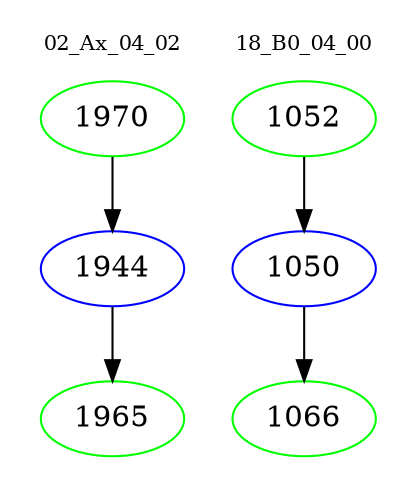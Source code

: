 digraph{
subgraph cluster_0 {
color = white
label = "02_Ax_04_02";
fontsize=10;
T0_1970 [label="1970", color="green"]
T0_1970 -> T0_1944 [color="black"]
T0_1944 [label="1944", color="blue"]
T0_1944 -> T0_1965 [color="black"]
T0_1965 [label="1965", color="green"]
}
subgraph cluster_1 {
color = white
label = "18_B0_04_00";
fontsize=10;
T1_1052 [label="1052", color="green"]
T1_1052 -> T1_1050 [color="black"]
T1_1050 [label="1050", color="blue"]
T1_1050 -> T1_1066 [color="black"]
T1_1066 [label="1066", color="green"]
}
}
